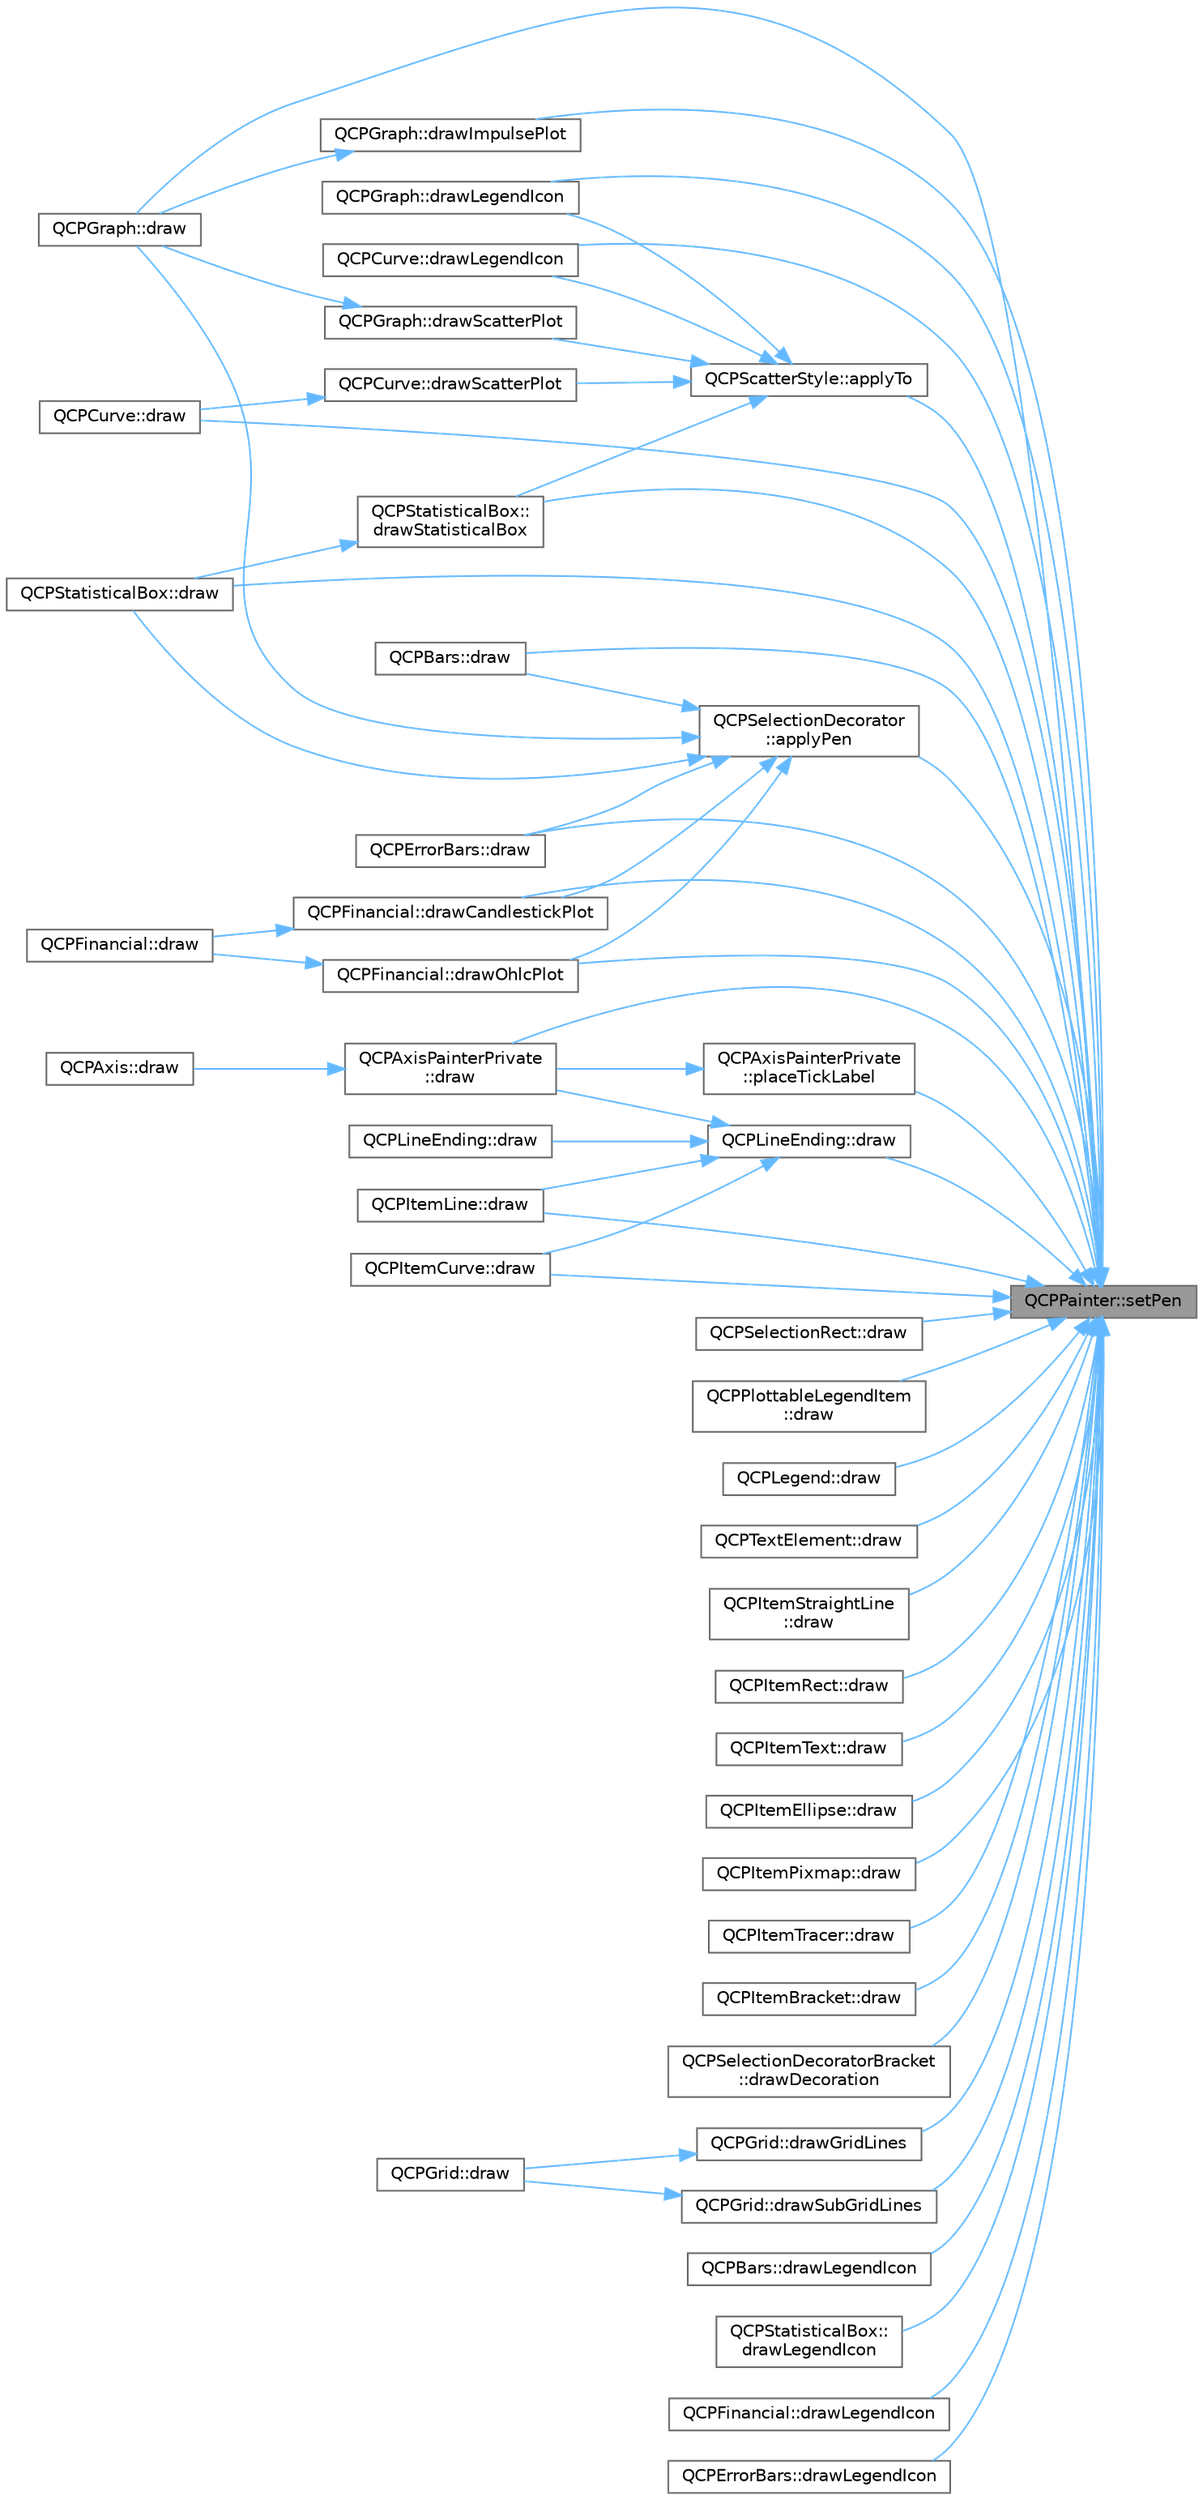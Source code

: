 digraph "QCPPainter::setPen"
{
 // LATEX_PDF_SIZE
  bgcolor="transparent";
  edge [fontname=Helvetica,fontsize=10,labelfontname=Helvetica,labelfontsize=10];
  node [fontname=Helvetica,fontsize=10,shape=box,height=0.2,width=0.4];
  rankdir="RL";
  Node1 [label="QCPPainter::setPen",height=0.2,width=0.4,color="gray40", fillcolor="grey60", style="filled", fontcolor="black",tooltip=" "];
  Node1 -> Node2 [dir="back",color="steelblue1",style="solid"];
  Node2 [label="QCPSelectionDecorator\l::applyPen",height=0.2,width=0.4,color="grey40", fillcolor="white", style="filled",URL="$class_q_c_p_selection_decorator.html#a75098893f7d08660ea449206810679d7",tooltip=" "];
  Node2 -> Node3 [dir="back",color="steelblue1",style="solid"];
  Node3 [label="QCPGraph::draw",height=0.2,width=0.4,color="grey40", fillcolor="white", style="filled",URL="$class_q_c_p_graph.html#a2b0849598f06e834b43ce18cd13bcdc3",tooltip=" "];
  Node2 -> Node4 [dir="back",color="steelblue1",style="solid"];
  Node4 [label="QCPBars::draw",height=0.2,width=0.4,color="grey40", fillcolor="white", style="filled",URL="$class_q_c_p_bars.html#aa267c20650d55084c3f47cb2f8fac9dc",tooltip=" "];
  Node2 -> Node5 [dir="back",color="steelblue1",style="solid"];
  Node5 [label="QCPStatisticalBox::draw",height=0.2,width=0.4,color="grey40", fillcolor="white", style="filled",URL="$class_q_c_p_statistical_box.html#afcff35fa79728cfe10e80e0702014fea",tooltip=" "];
  Node2 -> Node6 [dir="back",color="steelblue1",style="solid"];
  Node6 [label="QCPErrorBars::draw",height=0.2,width=0.4,color="grey40", fillcolor="white", style="filled",URL="$class_q_c_p_error_bars.html#a801e85931372abf2a1034bfb2eac5cd2",tooltip=" "];
  Node2 -> Node7 [dir="back",color="steelblue1",style="solid"];
  Node7 [label="QCPFinancial::drawCandlestickPlot",height=0.2,width=0.4,color="grey40", fillcolor="white", style="filled",URL="$class_q_c_p_financial.html#ade6b703369d8acb3bfa0b8e244df4b06",tooltip=" "];
  Node7 -> Node8 [dir="back",color="steelblue1",style="solid"];
  Node8 [label="QCPFinancial::draw",height=0.2,width=0.4,color="grey40", fillcolor="white", style="filled",URL="$class_q_c_p_financial.html#a4d62b7a618d609321adb5f5f1e31f446",tooltip=" "];
  Node2 -> Node9 [dir="back",color="steelblue1",style="solid"];
  Node9 [label="QCPFinancial::drawOhlcPlot",height=0.2,width=0.4,color="grey40", fillcolor="white", style="filled",URL="$class_q_c_p_financial.html#a2c77aab636f6bce6e0407b3f94e90d08",tooltip=" "];
  Node9 -> Node8 [dir="back",color="steelblue1",style="solid"];
  Node1 -> Node10 [dir="back",color="steelblue1",style="solid"];
  Node10 [label="QCPScatterStyle::applyTo",height=0.2,width=0.4,color="grey40", fillcolor="white", style="filled",URL="$class_q_c_p_scatter_style.html#afd8044ece445300499ca0dc164821e0f",tooltip=" "];
  Node10 -> Node11 [dir="back",color="steelblue1",style="solid"];
  Node11 [label="QCPGraph::drawLegendIcon",height=0.2,width=0.4,color="grey40", fillcolor="white", style="filled",URL="$class_q_c_p_graph.html#a6efbab06c400bdb15e28b2d0a4ecc18a",tooltip=" "];
  Node10 -> Node12 [dir="back",color="steelblue1",style="solid"];
  Node12 [label="QCPCurve::drawLegendIcon",height=0.2,width=0.4,color="grey40", fillcolor="white", style="filled",URL="$class_q_c_p_curve.html#aac6e94afbce4002d2cd7793250154e84",tooltip=" "];
  Node10 -> Node13 [dir="back",color="steelblue1",style="solid"];
  Node13 [label="QCPCurve::drawScatterPlot",height=0.2,width=0.4,color="grey40", fillcolor="white", style="filled",URL="$class_q_c_p_curve.html#a0bea811373c5ee8c67c9c2b4d74ad866",tooltip=" "];
  Node13 -> Node14 [dir="back",color="steelblue1",style="solid"];
  Node14 [label="QCPCurve::draw",height=0.2,width=0.4,color="grey40", fillcolor="white", style="filled",URL="$class_q_c_p_curve.html#ac199d41d23865cd68bd7b598308a4433",tooltip=" "];
  Node10 -> Node15 [dir="back",color="steelblue1",style="solid"];
  Node15 [label="QCPGraph::drawScatterPlot",height=0.2,width=0.4,color="grey40", fillcolor="white", style="filled",URL="$class_q_c_p_graph.html#abeb0bbe81026c024bf3d508d13cf5e0e",tooltip=" "];
  Node15 -> Node3 [dir="back",color="steelblue1",style="solid"];
  Node10 -> Node16 [dir="back",color="steelblue1",style="solid"];
  Node16 [label="QCPStatisticalBox::\ldrawStatisticalBox",height=0.2,width=0.4,color="grey40", fillcolor="white", style="filled",URL="$class_q_c_p_statistical_box.html#a02dc6b561be8203d460d7263da74b8a9",tooltip=" "];
  Node16 -> Node5 [dir="back",color="steelblue1",style="solid"];
  Node1 -> Node17 [dir="back",color="steelblue1",style="solid"];
  Node17 [label="QCPAxisPainterPrivate\l::draw",height=0.2,width=0.4,color="grey40", fillcolor="white", style="filled",URL="$class_q_c_p_axis_painter_private.html#a0207a99bdf9c4f70af20928898ddc2fc",tooltip=" "];
  Node17 -> Node18 [dir="back",color="steelblue1",style="solid"];
  Node18 [label="QCPAxis::draw",height=0.2,width=0.4,color="grey40", fillcolor="white", style="filled",URL="$class_q_c_p_axis.html#ac15ebb4225ca5212d8e5fffae481bc9b",tooltip=" "];
  Node1 -> Node19 [dir="back",color="steelblue1",style="solid"];
  Node19 [label="QCPSelectionRect::draw",height=0.2,width=0.4,color="grey40", fillcolor="white", style="filled",URL="$class_q_c_p_selection_rect.html#ab0e50ae796508bdcd97ab8c335c593bf",tooltip=" "];
  Node1 -> Node20 [dir="back",color="steelblue1",style="solid"];
  Node20 [label="QCPPlottableLegendItem\l::draw",height=0.2,width=0.4,color="grey40", fillcolor="white", style="filled",URL="$class_q_c_p_plottable_legend_item.html#a5838366619200e99680afa6d355d13fa",tooltip=" "];
  Node1 -> Node21 [dir="back",color="steelblue1",style="solid"];
  Node21 [label="QCPLegend::draw",height=0.2,width=0.4,color="grey40", fillcolor="white", style="filled",URL="$class_q_c_p_legend.html#a74f93358d2b4a76ec95c3a5d825582a3",tooltip=" "];
  Node1 -> Node22 [dir="back",color="steelblue1",style="solid"];
  Node22 [label="QCPTextElement::draw",height=0.2,width=0.4,color="grey40", fillcolor="white", style="filled",URL="$class_q_c_p_text_element.html#ad1dae61ea77ae74841f3c2fb765fc88e",tooltip=" "];
  Node1 -> Node3 [dir="back",color="steelblue1",style="solid"];
  Node1 -> Node14 [dir="back",color="steelblue1",style="solid"];
  Node1 -> Node4 [dir="back",color="steelblue1",style="solid"];
  Node1 -> Node5 [dir="back",color="steelblue1",style="solid"];
  Node1 -> Node6 [dir="back",color="steelblue1",style="solid"];
  Node1 -> Node23 [dir="back",color="steelblue1",style="solid"];
  Node23 [label="QCPItemStraightLine\l::draw",height=0.2,width=0.4,color="grey40", fillcolor="white", style="filled",URL="$class_q_c_p_item_straight_line.html#acbc84ad219bf4845152e4e2202fcaa3c",tooltip=" "];
  Node1 -> Node24 [dir="back",color="steelblue1",style="solid"];
  Node24 [label="QCPItemLine::draw",height=0.2,width=0.4,color="grey40", fillcolor="white", style="filled",URL="$class_q_c_p_item_line.html#ae184140b61b2ef5b8edde76304447200",tooltip=" "];
  Node1 -> Node25 [dir="back",color="steelblue1",style="solid"];
  Node25 [label="QCPItemCurve::draw",height=0.2,width=0.4,color="grey40", fillcolor="white", style="filled",URL="$class_q_c_p_item_curve.html#a856ae61de18278847ba5e0e357bf68f2",tooltip=" "];
  Node1 -> Node26 [dir="back",color="steelblue1",style="solid"];
  Node26 [label="QCPItemRect::draw",height=0.2,width=0.4,color="grey40", fillcolor="white", style="filled",URL="$class_q_c_p_item_rect.html#a3c492960d0fc038cf1b60578b62b6cdc",tooltip=" "];
  Node1 -> Node27 [dir="back",color="steelblue1",style="solid"];
  Node27 [label="QCPItemText::draw",height=0.2,width=0.4,color="grey40", fillcolor="white", style="filled",URL="$class_q_c_p_item_text.html#a8f8f075da83b6547c2b32e1f64cf0554",tooltip=" "];
  Node1 -> Node28 [dir="back",color="steelblue1",style="solid"];
  Node28 [label="QCPItemEllipse::draw",height=0.2,width=0.4,color="grey40", fillcolor="white", style="filled",URL="$class_q_c_p_item_ellipse.html#a77eebd67a402fc496082a2e51356928c",tooltip=" "];
  Node1 -> Node29 [dir="back",color="steelblue1",style="solid"];
  Node29 [label="QCPItemPixmap::draw",height=0.2,width=0.4,color="grey40", fillcolor="white", style="filled",URL="$class_q_c_p_item_pixmap.html#a9538a7d37fe20a4ff4bb2cb5bbbf2b48",tooltip=" "];
  Node1 -> Node30 [dir="back",color="steelblue1",style="solid"];
  Node30 [label="QCPItemTracer::draw",height=0.2,width=0.4,color="grey40", fillcolor="white", style="filled",URL="$class_q_c_p_item_tracer.html#a11f187ffea436434f3b5cfc387811967",tooltip=" "];
  Node1 -> Node31 [dir="back",color="steelblue1",style="solid"];
  Node31 [label="QCPItemBracket::draw",height=0.2,width=0.4,color="grey40", fillcolor="white", style="filled",URL="$class_q_c_p_item_bracket.html#a942a3978aea44a2fc7b4383f2bf6d417",tooltip=" "];
  Node1 -> Node32 [dir="back",color="steelblue1",style="solid"];
  Node32 [label="QCPLineEnding::draw",height=0.2,width=0.4,color="grey40", fillcolor="white", style="filled",URL="$class_q_c_p_line_ending.html#a4f45db54f2aba03acf055e29aec1e8e7",tooltip=" "];
  Node32 -> Node17 [dir="back",color="steelblue1",style="solid"];
  Node32 -> Node24 [dir="back",color="steelblue1",style="solid"];
  Node32 -> Node25 [dir="back",color="steelblue1",style="solid"];
  Node32 -> Node33 [dir="back",color="steelblue1",style="solid"];
  Node33 [label="QCPLineEnding::draw",height=0.2,width=0.4,color="grey40", fillcolor="white", style="filled",URL="$class_q_c_p_line_ending.html#af7ac30a81ba85b9bded148c6ec387391",tooltip=" "];
  Node1 -> Node7 [dir="back",color="steelblue1",style="solid"];
  Node1 -> Node34 [dir="back",color="steelblue1",style="solid"];
  Node34 [label="QCPSelectionDecoratorBracket\l::drawDecoration",height=0.2,width=0.4,color="grey40", fillcolor="white", style="filled",URL="$class_q_c_p_selection_decorator_bracket.html#a9ebe2e729b5012c0a995d788f87fac22",tooltip=" "];
  Node1 -> Node35 [dir="back",color="steelblue1",style="solid"];
  Node35 [label="QCPGrid::drawGridLines",height=0.2,width=0.4,color="grey40", fillcolor="white", style="filled",URL="$class_q_c_p_grid.html#aee4e95d54acabbe298d6dda0dd86c0a4",tooltip=" "];
  Node35 -> Node36 [dir="back",color="steelblue1",style="solid"];
  Node36 [label="QCPGrid::draw",height=0.2,width=0.4,color="grey40", fillcolor="white", style="filled",URL="$class_q_c_p_grid.html#aad9a312d998e2d170956334d4cb80be2",tooltip=" "];
  Node1 -> Node37 [dir="back",color="steelblue1",style="solid"];
  Node37 [label="QCPGraph::drawImpulsePlot",height=0.2,width=0.4,color="grey40", fillcolor="white", style="filled",URL="$class_q_c_p_graph.html#a217ef6bf6c5689eb1dcbe02187d2cc61",tooltip=" "];
  Node37 -> Node3 [dir="back",color="steelblue1",style="solid"];
  Node1 -> Node11 [dir="back",color="steelblue1",style="solid"];
  Node1 -> Node12 [dir="back",color="steelblue1",style="solid"];
  Node1 -> Node38 [dir="back",color="steelblue1",style="solid"];
  Node38 [label="QCPBars::drawLegendIcon",height=0.2,width=0.4,color="grey40", fillcolor="white", style="filled",URL="$class_q_c_p_bars.html#aee7c3e1763fd6b504c45baa8775be7b7",tooltip=" "];
  Node1 -> Node39 [dir="back",color="steelblue1",style="solid"];
  Node39 [label="QCPStatisticalBox::\ldrawLegendIcon",height=0.2,width=0.4,color="grey40", fillcolor="white", style="filled",URL="$class_q_c_p_statistical_box.html#ad286c63a79c21d5231a4b6c6fdbb914f",tooltip=" "];
  Node1 -> Node40 [dir="back",color="steelblue1",style="solid"];
  Node40 [label="QCPFinancial::drawLegendIcon",height=0.2,width=0.4,color="grey40", fillcolor="white", style="filled",URL="$class_q_c_p_financial.html#a53f6ef2cddb650993f04c66e39a04942",tooltip=" "];
  Node1 -> Node41 [dir="back",color="steelblue1",style="solid"];
  Node41 [label="QCPErrorBars::drawLegendIcon",height=0.2,width=0.4,color="grey40", fillcolor="white", style="filled",URL="$class_q_c_p_error_bars.html#a20f5d292e66103f26bca00b11ce417b4",tooltip=" "];
  Node1 -> Node9 [dir="back",color="steelblue1",style="solid"];
  Node1 -> Node16 [dir="back",color="steelblue1",style="solid"];
  Node1 -> Node42 [dir="back",color="steelblue1",style="solid"];
  Node42 [label="QCPGrid::drawSubGridLines",height=0.2,width=0.4,color="grey40", fillcolor="white", style="filled",URL="$class_q_c_p_grid.html#a751ce8aef815bcc9193432a30c8b6b6e",tooltip=" "];
  Node42 -> Node36 [dir="back",color="steelblue1",style="solid"];
  Node1 -> Node43 [dir="back",color="steelblue1",style="solid"];
  Node43 [label="QCPAxisPainterPrivate\l::placeTickLabel",height=0.2,width=0.4,color="grey40", fillcolor="white", style="filled",URL="$class_q_c_p_axis_painter_private.html#af8fe7350c19575bc33ca770f9b3a15fd",tooltip=" "];
  Node43 -> Node17 [dir="back",color="steelblue1",style="solid"];
}
